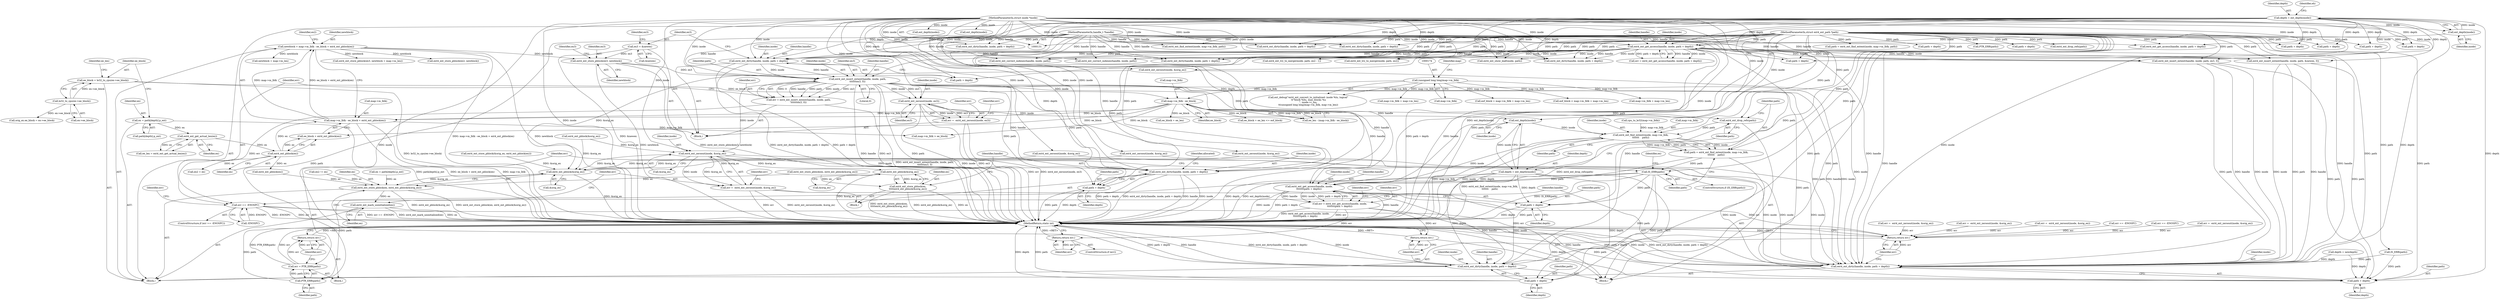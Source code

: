 digraph "1_linux_667eff35a1f56fa74ce98a0c7c29a40adc1ba4e3@pointer" {
"1000459" [label="(Call,ext4_ext_insert_extent(handle, inode, path,\n\t\t\t\t\t\t\tex3, 0))"];
"1000430" [label="(Call,ext4_ext_dirty(handle, inode, path + depth))"];
"1000296" [label="(Call,ext4_ext_get_access(handle, inode, path + depth))"];
"1000132" [label="(MethodParameterIn,handle_t *handle)"];
"1000221" [label="(Call,ext_depth(inode))"];
"1000133" [label="(MethodParameterIn,struct inode *inode)"];
"1000135" [label="(MethodParameterIn,struct ext4_ext_path *path)"];
"1000219" [label="(Call,depth = ext_depth(inode))"];
"1000448" [label="(Call,ext4_ext_store_pblock(ex3, newblock))"];
"1000436" [label="(Call,ex3 = &newex)"];
"1000256" [label="(Call,newblock = map->m_lblk - ee_block + ext4_ext_pblock(ex))"];
"1000258" [label="(Call,map->m_lblk - ee_block + ext4_ext_pblock(ex))"];
"1000251" [label="(Call,map->m_lblk - ee_block)"];
"1000173" [label="(Call,(unsigned long long)map->m_lblk)"];
"1000237" [label="(Call,ee_block = le32_to_cpu(ex->ee_block))"];
"1000239" [label="(Call,le32_to_cpu(ex->ee_block))"];
"1000264" [label="(Call,ext4_ext_pblock(ex))"];
"1000245" [label="(Call,ext4_ext_get_actual_len(ex))"];
"1000230" [label="(Call,ex = path[depth].p_ext)"];
"1000457" [label="(Call,err = ext4_ext_insert_extent(handle, inode, path,\n\t\t\t\t\t\t\tex3, 0))"];
"1000466" [label="(Call,err == -ENOSPC)"];
"1001004" [label="(Return,return err;)"];
"1000473" [label="(Call,ext4_ext_zeroout(inode, &orig_ex))"];
"1000471" [label="(Call,err =  ext4_ext_zeroout(inode, &orig_ex))"];
"1000496" [label="(Call,ext4_ext_pblock(&orig_ex))"];
"1000494" [label="(Call,ext4_ext_store_pblock(ex,\n\t\t\t\t\text4_ext_pblock(&orig_ex)))"];
"1000499" [label="(Call,ext4_ext_dirty(handle, inode, path + depth))"];
"1000993" [label="(Call,ext4_ext_pblock(&orig_ex))"];
"1000991" [label="(Call,ext4_ext_store_pblock(ex, ext4_ext_pblock(&orig_ex)))"];
"1000996" [label="(Call,ext4_ext_mark_uninitialized(ex))"];
"1000998" [label="(Call,ext4_ext_dirty(handle, inode, path + depth))"];
"1000502" [label="(Call,path + depth)"];
"1000513" [label="(Call,ext4_ext_zeroout(inode, ex3))"];
"1000511" [label="(Call,err =  ext4_ext_zeroout(inode, ex3))"];
"1000521" [label="(Call,ext_depth(inode))"];
"1000519" [label="(Call,depth = ext_depth(inode))"];
"1000552" [label="(Call,ext4_ext_get_access(handle, inode,\n\t\t\t\t\t\t\t\tpath + depth))"];
"1000550" [label="(Call,err = ext4_ext_get_access(handle, inode,\n\t\t\t\t\t\t\t\tpath + depth))"];
"1000560" [label="(Return,return err;)"];
"1000570" [label="(Return,return err;)"];
"1000564" [label="(Call,ext4_ext_dirty(handle, inode, path + depth))"];
"1000555" [label="(Call,path + depth)"];
"1000567" [label="(Call,path + depth)"];
"1000527" [label="(Call,ext4_ext_find_extent(inode, map->m_lblk,\n\t\t\t\t\t\t\t    path))"];
"1000525" [label="(Call,path = ext4_ext_find_extent(inode, map->m_lblk,\n\t\t\t\t\t\t\t    path))"];
"1000534" [label="(Call,IS_ERR(path))"];
"1000539" [label="(Call,PTR_ERR(path))"];
"1000537" [label="(Call,err = PTR_ERR(path))"];
"1000541" [label="(Return,return err;)"];
"1000523" [label="(Call,ext4_ext_drop_refs(path))"];
"1001001" [label="(Call,path + depth)"];
"1000611" [label="(Call,ext4_ext_insert_extent(handle, inode, path, ex3, 0))"];
"1000538" [label="(Identifier,err)"];
"1000656" [label="(Call,path + depth)"];
"1000473" [label="(Call,ext4_ext_zeroout(inode, &orig_ex))"];
"1000222" [label="(Identifier,inode)"];
"1000458" [label="(Identifier,err)"];
"1001002" [label="(Identifier,path)"];
"1000691" [label="(Call,path = ext4_ext_find_extent(inode, map->m_lblk, path))"];
"1000461" [label="(Identifier,inode)"];
"1000240" [label="(Call,ex->ee_block)"];
"1000996" [label="(Call,ext4_ext_mark_uninitialized(ex))"];
"1000544" [label="(Identifier,ex)"];
"1000266" [label="(Call,ex2 = ex)"];
"1000425" [label="(Call,ext4_ext_store_pblock(ex, ext4_ext_pblock(&orig_ex)))"];
"1000262" [label="(Call,ee_block + ext4_ext_pblock(ex))"];
"1000532" [label="(Identifier,path)"];
"1000693" [label="(Call,ext4_ext_find_extent(inode, map->m_lblk, path))"];
"1000219" [label="(Call,depth = ext_depth(inode))"];
"1000285" [label="(Call,ext4_ext_pblock(ex))"];
"1000519" [label="(Call,depth = ext_depth(inode))"];
"1000561" [label="(Identifier,err)"];
"1000535" [label="(Identifier,path)"];
"1001000" [label="(Identifier,inode)"];
"1000257" [label="(Identifier,newblock)"];
"1000231" [label="(Identifier,ex)"];
"1000520" [label="(Identifier,depth)"];
"1000506" [label="(Identifier,allocated)"];
"1000537" [label="(Call,err = PTR_ERR(path))"];
"1000432" [label="(Identifier,inode)"];
"1000133" [label="(MethodParameterIn,struct inode *inode)"];
"1000793" [label="(Call,path + depth)"];
"1000564" [label="(Call,ext4_ext_dirty(handle, inode, path + depth))"];
"1000529" [label="(Call,map->m_lblk)"];
"1000865" [label="(Call,ext4_ext_correct_indexes(handle, inode, path))"];
"1000513" [label="(Call,ext4_ext_zeroout(inode, ex3))"];
"1000569" [label="(Identifier,depth)"];
"1000539" [label="(Call,PTR_ERR(path))"];
"1000290" [label="(Call,ee_block + ee_len)"];
"1000560" [label="(Return,return err;)"];
"1000256" [label="(Call,newblock = map->m_lblk - ee_block + ext4_ext_pblock(ex))"];
"1000619" [label="(Call,err == -ENOSPC)"];
"1000407" [label="(Block,)"];
"1000592" [label="(Call,newblock + map->m_len)"];
"1000230" [label="(Call,ex = path[depth].p_ext)"];
"1000431" [label="(Identifier,handle)"];
"1000232" [label="(Call,path[depth].p_ext)"];
"1000471" [label="(Call,err =  ext4_ext_zeroout(inode, &orig_ex))"];
"1000565" [label="(Identifier,handle)"];
"1000514" [label="(Identifier,inode)"];
"1000521" [label="(Call,ext_depth(inode))"];
"1000132" [label="(MethodParameterIn,handle_t *handle)"];
"1000568" [label="(Identifier,path)"];
"1000764" [label="(Call,ext4_ext_zeroout(inode, &orig_ex))"];
"1000314" [label="(Call,err =  ext4_ext_zeroout(inode, &orig_ex))"];
"1000667" [label="(Call,ext_depth(inode))"];
"1000559" [label="(Identifier,err)"];
"1000905" [label="(Call,path + depth)"];
"1000762" [label="(Call,err =  ext4_ext_zeroout(inode, &orig_ex))"];
"1000500" [label="(Identifier,handle)"];
"1000258" [label="(Call,map->m_lblk - ee_block + ext4_ext_pblock(ex))"];
"1000448" [label="(Call,ext4_ext_store_pblock(ex3, newblock))"];
"1000457" [label="(Call,err = ext4_ext_insert_extent(handle, inode, path,\n\t\t\t\t\t\t\tex3, 0))"];
"1000282" [label="(Call,ext4_ext_store_pblock(&orig_ex, ext4_ext_pblock(ex)))"];
"1000269" [label="(Call,orig_ex.ee_block = ex->ee_block)"];
"1000534" [label="(Call,IS_ERR(path))"];
"1000239" [label="(Call,le32_to_cpu(ex->ee_block))"];
"1000590" [label="(Call,ext4_ext_store_pblock(ex3, newblock + map->m_len))"];
"1000715" [label="(Call,ex = path[depth].p_ext)"];
"1000526" [label="(Identifier,path)"];
"1000255" [label="(Identifier,ee_block)"];
"1000459" [label="(Call,ext4_ext_insert_extent(handle, inode, path,\n\t\t\t\t\t\t\tex3, 0))"];
"1000790" [label="(Call,ext4_ext_dirty(handle, inode, path + depth))"];
"1000566" [label="(Identifier,inode)"];
"1000450" [label="(Identifier,newblock)"];
"1000246" [label="(Identifier,ex)"];
"1000316" [label="(Call,ext4_ext_zeroout(inode, &orig_ex))"];
"1000289" [label="(Call,ee_block + ee_len <= eof_block)"];
"1000927" [label="(Call,err =  ext4_ext_zeroout(inode, &orig_ex))"];
"1000249" [label="(Call,ee_len - (map->m_lblk - ee_block))"];
"1000465" [label="(ControlStructure,if (err == -ENOSPC))"];
"1000555" [label="(Call,path + depth)"];
"1000135" [label="(MethodParameterIn,struct ext4_ext_path *path)"];
"1000294" [label="(Call,err = ext4_ext_get_access(handle, inode, path + depth))"];
"1000497" [label="(Call,&orig_ex)"];
"1000528" [label="(Identifier,inode)"];
"1000504" [label="(Identifier,depth)"];
"1000570" [label="(Return,return err;)"];
"1000267" [label="(Identifier,ex2)"];
"1000554" [label="(Identifier,inode)"];
"1000533" [label="(ControlStructure,if (IS_ERR(path)))"];
"1000342" [label="(Call,ext4_ext_dirty(handle, inode, path + depth))"];
"1000243" [label="(Call,ee_len = ext4_ext_get_actual_len(ex))"];
"1000453" [label="(Identifier,ex3)"];
"1000523" [label="(Call,ext4_ext_drop_refs(path))"];
"1000437" [label="(Identifier,ex3)"];
"1001003" [label="(Identifier,depth)"];
"1001001" [label="(Call,path + depth)"];
"1000832" [label="(Call,ext4_ext_store_pblock(ex2, newblock))"];
"1000463" [label="(Identifier,ex3)"];
"1000244" [label="(Identifier,ee_len)"];
"1000515" [label="(Identifier,ex3)"];
"1000430" [label="(Call,ext4_ext_dirty(handle, inode, path + depth))"];
"1000168" [label="(Call,ext_debug(\"ext4_ext_convert_to_initialized: inode %lu, logical\"\n \t\t\"block %llu, max_blocks %u\n\", inode->i_ino,\n\t\t(unsigned long long)map->m_lblk, map->m_len))"];
"1000238" [label="(Identifier,ee_block)"];
"1000854" [label="(Call,ext4_ext_try_to_merge(inode, path, ex2 - 1))"];
"1000472" [label="(Identifier,err)"];
"1000571" [label="(Identifier,err)"];
"1000444" [label="(Call,cpu_to_le32(map->m_lblk))"];
"1000991" [label="(Call,ext4_ext_store_pblock(ex, ext4_ext_pblock(&orig_ex)))"];
"1000912" [label="(Call,ext4_ext_insert_extent(handle, inode, path, &newex, 0))"];
"1000468" [label="(Call,-ENOSPC)"];
"1000499" [label="(Call,ext4_ext_dirty(handle, inode, path + depth))"];
"1000550" [label="(Call,err = ext4_ext_get_access(handle, inode,\n\t\t\t\t\t\t\t\tpath + depth))"];
"1000466" [label="(Call,err == -ENOSPC)"];
"1000627" [label="(Call,ext4_ext_zeroout(inode, &orig_ex))"];
"1000874" [label="(Call,ext_depth(inode))"];
"1000495" [label="(Identifier,ex)"];
"1000540" [label="(Identifier,path)"];
"1000449" [label="(Identifier,ex3)"];
"1000705" [label="(Call,PTR_ERR(path))"];
"1000552" [label="(Call,ext4_ext_get_access(handle, inode,\n\t\t\t\t\t\t\t\tpath + depth))"];
"1000958" [label="(Call,path + depth)"];
"1000251" [label="(Call,map->m_lblk - ee_block)"];
"1000298" [label="(Identifier,inode)"];
"1000470" [label="(Block,)"];
"1000478" [label="(Identifier,err)"];
"1000496" [label="(Call,ext4_ext_pblock(&orig_ex))"];
"1000993" [label="(Call,ext4_ext_pblock(&orig_ex))"];
"1000700" [label="(Call,IS_ERR(path))"];
"1000556" [label="(Identifier,path)"];
"1000522" [label="(Identifier,inode)"];
"1000299" [label="(Call,path + depth)"];
"1000511" [label="(Call,err =  ext4_ext_zeroout(inode, ex3))"];
"1000203" [label="(Call,map->m_lblk + map->m_len)"];
"1000210" [label="(Call,eof_block = map->m_lblk + map->m_len)"];
"1000264" [label="(Call,ext4_ext_pblock(ex))"];
"1001006" [label="(MethodReturn,static int)"];
"1000884" [label="(Call,ext4_ext_try_to_merge(inode, path, ex2))"];
"1000997" [label="(Identifier,ex)"];
"1000460" [label="(Identifier,handle)"];
"1000902" [label="(Call,ext4_ext_dirty(handle, inode, path + depth))"];
"1000541" [label="(Return,return err;)"];
"1000968" [label="(Call,ext4_ext_show_leaf(inode, path))"];
"1000525" [label="(Call,path = ext4_ext_find_extent(inode, map->m_lblk,\n\t\t\t\t\t\t\t    path))"];
"1000551" [label="(Identifier,err)"];
"1000201" [label="(Call,eof_block < map->m_lblk + map->m_len)"];
"1000296" [label="(Call,ext4_ext_get_access(handle, inode, path + depth))"];
"1000474" [label="(Identifier,inode)"];
"1000265" [label="(Identifier,ex)"];
"1000509" [label="(Identifier,err)"];
"1000220" [label="(Identifier,depth)"];
"1000475" [label="(Call,&orig_ex)"];
"1000433" [label="(Call,path + depth)"];
"1000245" [label="(Call,ext4_ext_get_actual_len(ex))"];
"1000464" [label="(Literal,0)"];
"1000518" [label="(Block,)"];
"1000442" [label="(Identifier,ex3)"];
"1000467" [label="(Identifier,err)"];
"1000842" [label="(Call,ex2 != ex)"];
"1000136" [label="(Block,)"];
"1000999" [label="(Identifier,handle)"];
"1000512" [label="(Identifier,err)"];
"1000438" [label="(Call,&newex)"];
"1000992" [label="(Identifier,ex)"];
"1000994" [label="(Call,&orig_ex)"];
"1000955" [label="(Call,ext4_ext_dirty(handle, inode, path + depth))"];
"1000501" [label="(Identifier,inode)"];
"1000252" [label="(Call,map->m_lblk)"];
"1000998" [label="(Call,ext4_ext_dirty(handle, inode, path + depth))"];
"1000212" [label="(Call,map->m_lblk + map->m_len)"];
"1000427" [label="(Call,ext4_ext_pblock(&orig_ex))"];
"1000345" [label="(Call,path + depth)"];
"1000524" [label="(Identifier,path)"];
"1000221" [label="(Call,ext_depth(inode))"];
"1000553" [label="(Identifier,handle)"];
"1001005" [label="(Identifier,err)"];
"1000503" [label="(Identifier,path)"];
"1000237" [label="(Call,ee_block = le32_to_cpu(ex->ee_block))"];
"1000732" [label="(Call,ext4_ext_get_access(handle, inode, path + depth))"];
"1000536" [label="(Block,)"];
"1000557" [label="(Identifier,depth)"];
"1000462" [label="(Identifier,path)"];
"1000686" [label="(Call,depth = newdepth)"];
"1000558" [label="(ControlStructure,if (err))"];
"1000929" [label="(Call,ext4_ext_zeroout(inode, &orig_ex))"];
"1000625" [label="(Call,err =  ext4_ext_zeroout(inode, &orig_ex))"];
"1000502" [label="(Call,path + depth)"];
"1000517" [label="(Identifier,err)"];
"1000351" [label="(Call,map->m_lblk > ee_block)"];
"1000259" [label="(Call,map->m_lblk)"];
"1000173" [label="(Call,(unsigned long long)map->m_lblk)"];
"1000735" [label="(Call,path + depth)"];
"1000689" [label="(Call,ext4_ext_drop_refs(path))"];
"1000527" [label="(Call,ext4_ext_find_extent(inode, map->m_lblk,\n\t\t\t\t\t\t\t    path))"];
"1001004" [label="(Return,return err;)"];
"1000224" [label="(Identifier,eh)"];
"1000893" [label="(Call,ext4_ext_correct_indexes(handle, inode, path))"];
"1000653" [label="(Call,ext4_ext_dirty(handle, inode, path + depth))"];
"1000436" [label="(Call,ex3 = &newex)"];
"1000297" [label="(Identifier,handle)"];
"1000179" [label="(Identifier,map)"];
"1000921" [label="(Call,err == -ENOSPC)"];
"1000494" [label="(Call,ext4_ext_store_pblock(ex,\n\t\t\t\t\text4_ext_pblock(&orig_ex)))"];
"1000175" [label="(Call,map->m_lblk)"];
"1000542" [label="(Identifier,err)"];
"1000567" [label="(Call,path + depth)"];
"1000459" -> "1000457"  [label="AST: "];
"1000459" -> "1000464"  [label="CFG: "];
"1000460" -> "1000459"  [label="AST: "];
"1000461" -> "1000459"  [label="AST: "];
"1000462" -> "1000459"  [label="AST: "];
"1000463" -> "1000459"  [label="AST: "];
"1000464" -> "1000459"  [label="AST: "];
"1000457" -> "1000459"  [label="CFG: "];
"1000459" -> "1001006"  [label="DDG: handle"];
"1000459" -> "1001006"  [label="DDG: ex3"];
"1000459" -> "1001006"  [label="DDG: path"];
"1000459" -> "1000457"  [label="DDG: 0"];
"1000459" -> "1000457"  [label="DDG: handle"];
"1000459" -> "1000457"  [label="DDG: path"];
"1000459" -> "1000457"  [label="DDG: inode"];
"1000459" -> "1000457"  [label="DDG: ex3"];
"1000430" -> "1000459"  [label="DDG: handle"];
"1000430" -> "1000459"  [label="DDG: inode"];
"1000132" -> "1000459"  [label="DDG: handle"];
"1000133" -> "1000459"  [label="DDG: inode"];
"1000135" -> "1000459"  [label="DDG: path"];
"1000448" -> "1000459"  [label="DDG: ex3"];
"1000459" -> "1000473"  [label="DDG: inode"];
"1000459" -> "1000499"  [label="DDG: handle"];
"1000459" -> "1000499"  [label="DDG: path"];
"1000459" -> "1000502"  [label="DDG: path"];
"1000459" -> "1000513"  [label="DDG: inode"];
"1000459" -> "1000513"  [label="DDG: ex3"];
"1000459" -> "1000523"  [label="DDG: path"];
"1000459" -> "1000552"  [label="DDG: handle"];
"1000459" -> "1000998"  [label="DDG: handle"];
"1000459" -> "1000998"  [label="DDG: inode"];
"1000459" -> "1000998"  [label="DDG: path"];
"1000459" -> "1001001"  [label="DDG: path"];
"1000430" -> "1000407"  [label="AST: "];
"1000430" -> "1000433"  [label="CFG: "];
"1000431" -> "1000430"  [label="AST: "];
"1000432" -> "1000430"  [label="AST: "];
"1000433" -> "1000430"  [label="AST: "];
"1000437" -> "1000430"  [label="CFG: "];
"1000430" -> "1001006"  [label="DDG: path + depth"];
"1000430" -> "1001006"  [label="DDG: ext4_ext_dirty(handle, inode, path + depth)"];
"1000296" -> "1000430"  [label="DDG: handle"];
"1000296" -> "1000430"  [label="DDG: inode"];
"1000132" -> "1000430"  [label="DDG: handle"];
"1000133" -> "1000430"  [label="DDG: inode"];
"1000135" -> "1000430"  [label="DDG: path"];
"1000219" -> "1000430"  [label="DDG: depth"];
"1000296" -> "1000294"  [label="AST: "];
"1000296" -> "1000299"  [label="CFG: "];
"1000297" -> "1000296"  [label="AST: "];
"1000298" -> "1000296"  [label="AST: "];
"1000299" -> "1000296"  [label="AST: "];
"1000294" -> "1000296"  [label="CFG: "];
"1000296" -> "1001006"  [label="DDG: path + depth"];
"1000296" -> "1001006"  [label="DDG: handle"];
"1000296" -> "1000294"  [label="DDG: handle"];
"1000296" -> "1000294"  [label="DDG: inode"];
"1000296" -> "1000294"  [label="DDG: path + depth"];
"1000132" -> "1000296"  [label="DDG: handle"];
"1000221" -> "1000296"  [label="DDG: inode"];
"1000133" -> "1000296"  [label="DDG: inode"];
"1000135" -> "1000296"  [label="DDG: path"];
"1000219" -> "1000296"  [label="DDG: depth"];
"1000296" -> "1000316"  [label="DDG: inode"];
"1000296" -> "1000342"  [label="DDG: handle"];
"1000296" -> "1000611"  [label="DDG: handle"];
"1000296" -> "1000611"  [label="DDG: inode"];
"1000296" -> "1000854"  [label="DDG: inode"];
"1000296" -> "1000865"  [label="DDG: handle"];
"1000296" -> "1000884"  [label="DDG: inode"];
"1000296" -> "1000893"  [label="DDG: handle"];
"1000296" -> "1000902"  [label="DDG: handle"];
"1000296" -> "1000902"  [label="DDG: inode"];
"1000296" -> "1000912"  [label="DDG: handle"];
"1000296" -> "1000912"  [label="DDG: inode"];
"1000296" -> "1000968"  [label="DDG: inode"];
"1000296" -> "1000998"  [label="DDG: handle"];
"1000132" -> "1000131"  [label="AST: "];
"1000132" -> "1001006"  [label="DDG: handle"];
"1000132" -> "1000342"  [label="DDG: handle"];
"1000132" -> "1000499"  [label="DDG: handle"];
"1000132" -> "1000552"  [label="DDG: handle"];
"1000132" -> "1000564"  [label="DDG: handle"];
"1000132" -> "1000611"  [label="DDG: handle"];
"1000132" -> "1000653"  [label="DDG: handle"];
"1000132" -> "1000732"  [label="DDG: handle"];
"1000132" -> "1000790"  [label="DDG: handle"];
"1000132" -> "1000865"  [label="DDG: handle"];
"1000132" -> "1000893"  [label="DDG: handle"];
"1000132" -> "1000902"  [label="DDG: handle"];
"1000132" -> "1000912"  [label="DDG: handle"];
"1000132" -> "1000955"  [label="DDG: handle"];
"1000132" -> "1000998"  [label="DDG: handle"];
"1000221" -> "1000219"  [label="AST: "];
"1000221" -> "1000222"  [label="CFG: "];
"1000222" -> "1000221"  [label="AST: "];
"1000219" -> "1000221"  [label="CFG: "];
"1000221" -> "1000219"  [label="DDG: inode"];
"1000133" -> "1000221"  [label="DDG: inode"];
"1000133" -> "1000131"  [label="AST: "];
"1000133" -> "1001006"  [label="DDG: inode"];
"1000133" -> "1000316"  [label="DDG: inode"];
"1000133" -> "1000342"  [label="DDG: inode"];
"1000133" -> "1000473"  [label="DDG: inode"];
"1000133" -> "1000499"  [label="DDG: inode"];
"1000133" -> "1000513"  [label="DDG: inode"];
"1000133" -> "1000521"  [label="DDG: inode"];
"1000133" -> "1000527"  [label="DDG: inode"];
"1000133" -> "1000552"  [label="DDG: inode"];
"1000133" -> "1000564"  [label="DDG: inode"];
"1000133" -> "1000611"  [label="DDG: inode"];
"1000133" -> "1000627"  [label="DDG: inode"];
"1000133" -> "1000653"  [label="DDG: inode"];
"1000133" -> "1000667"  [label="DDG: inode"];
"1000133" -> "1000693"  [label="DDG: inode"];
"1000133" -> "1000732"  [label="DDG: inode"];
"1000133" -> "1000764"  [label="DDG: inode"];
"1000133" -> "1000790"  [label="DDG: inode"];
"1000133" -> "1000854"  [label="DDG: inode"];
"1000133" -> "1000865"  [label="DDG: inode"];
"1000133" -> "1000874"  [label="DDG: inode"];
"1000133" -> "1000884"  [label="DDG: inode"];
"1000133" -> "1000893"  [label="DDG: inode"];
"1000133" -> "1000902"  [label="DDG: inode"];
"1000133" -> "1000912"  [label="DDG: inode"];
"1000133" -> "1000929"  [label="DDG: inode"];
"1000133" -> "1000955"  [label="DDG: inode"];
"1000133" -> "1000968"  [label="DDG: inode"];
"1000133" -> "1000998"  [label="DDG: inode"];
"1000135" -> "1000131"  [label="AST: "];
"1000135" -> "1001006"  [label="DDG: path"];
"1000135" -> "1000299"  [label="DDG: path"];
"1000135" -> "1000342"  [label="DDG: path"];
"1000135" -> "1000345"  [label="DDG: path"];
"1000135" -> "1000433"  [label="DDG: path"];
"1000135" -> "1000499"  [label="DDG: path"];
"1000135" -> "1000502"  [label="DDG: path"];
"1000135" -> "1000523"  [label="DDG: path"];
"1000135" -> "1000525"  [label="DDG: path"];
"1000135" -> "1000527"  [label="DDG: path"];
"1000135" -> "1000534"  [label="DDG: path"];
"1000135" -> "1000539"  [label="DDG: path"];
"1000135" -> "1000552"  [label="DDG: path"];
"1000135" -> "1000555"  [label="DDG: path"];
"1000135" -> "1000564"  [label="DDG: path"];
"1000135" -> "1000567"  [label="DDG: path"];
"1000135" -> "1000611"  [label="DDG: path"];
"1000135" -> "1000653"  [label="DDG: path"];
"1000135" -> "1000656"  [label="DDG: path"];
"1000135" -> "1000689"  [label="DDG: path"];
"1000135" -> "1000691"  [label="DDG: path"];
"1000135" -> "1000693"  [label="DDG: path"];
"1000135" -> "1000700"  [label="DDG: path"];
"1000135" -> "1000705"  [label="DDG: path"];
"1000135" -> "1000732"  [label="DDG: path"];
"1000135" -> "1000735"  [label="DDG: path"];
"1000135" -> "1000790"  [label="DDG: path"];
"1000135" -> "1000793"  [label="DDG: path"];
"1000135" -> "1000854"  [label="DDG: path"];
"1000135" -> "1000865"  [label="DDG: path"];
"1000135" -> "1000884"  [label="DDG: path"];
"1000135" -> "1000893"  [label="DDG: path"];
"1000135" -> "1000902"  [label="DDG: path"];
"1000135" -> "1000905"  [label="DDG: path"];
"1000135" -> "1000912"  [label="DDG: path"];
"1000135" -> "1000955"  [label="DDG: path"];
"1000135" -> "1000958"  [label="DDG: path"];
"1000135" -> "1000968"  [label="DDG: path"];
"1000135" -> "1000998"  [label="DDG: path"];
"1000135" -> "1001001"  [label="DDG: path"];
"1000219" -> "1000136"  [label="AST: "];
"1000220" -> "1000219"  [label="AST: "];
"1000224" -> "1000219"  [label="CFG: "];
"1000219" -> "1001006"  [label="DDG: ext_depth(inode)"];
"1000219" -> "1000299"  [label="DDG: depth"];
"1000219" -> "1000342"  [label="DDG: depth"];
"1000219" -> "1000345"  [label="DDG: depth"];
"1000219" -> "1000433"  [label="DDG: depth"];
"1000219" -> "1000499"  [label="DDG: depth"];
"1000219" -> "1000502"  [label="DDG: depth"];
"1000219" -> "1000653"  [label="DDG: depth"];
"1000219" -> "1000656"  [label="DDG: depth"];
"1000219" -> "1000902"  [label="DDG: depth"];
"1000219" -> "1000905"  [label="DDG: depth"];
"1000219" -> "1000955"  [label="DDG: depth"];
"1000219" -> "1000958"  [label="DDG: depth"];
"1000219" -> "1000998"  [label="DDG: depth"];
"1000219" -> "1001001"  [label="DDG: depth"];
"1000448" -> "1000407"  [label="AST: "];
"1000448" -> "1000450"  [label="CFG: "];
"1000449" -> "1000448"  [label="AST: "];
"1000450" -> "1000448"  [label="AST: "];
"1000453" -> "1000448"  [label="CFG: "];
"1000448" -> "1001006"  [label="DDG: newblock"];
"1000448" -> "1001006"  [label="DDG: ext4_ext_store_pblock(ex3, newblock)"];
"1000436" -> "1000448"  [label="DDG: ex3"];
"1000256" -> "1000448"  [label="DDG: newblock"];
"1000436" -> "1000407"  [label="AST: "];
"1000436" -> "1000438"  [label="CFG: "];
"1000437" -> "1000436"  [label="AST: "];
"1000438" -> "1000436"  [label="AST: "];
"1000442" -> "1000436"  [label="CFG: "];
"1000436" -> "1001006"  [label="DDG: &newex"];
"1000256" -> "1000136"  [label="AST: "];
"1000256" -> "1000258"  [label="CFG: "];
"1000257" -> "1000256"  [label="AST: "];
"1000258" -> "1000256"  [label="AST: "];
"1000267" -> "1000256"  [label="CFG: "];
"1000256" -> "1001006"  [label="DDG: map->m_lblk - ee_block + ext4_ext_pblock(ex)"];
"1000256" -> "1001006"  [label="DDG: newblock"];
"1000258" -> "1000256"  [label="DDG: map->m_lblk"];
"1000258" -> "1000256"  [label="DDG: ee_block + ext4_ext_pblock(ex)"];
"1000256" -> "1000590"  [label="DDG: newblock"];
"1000256" -> "1000592"  [label="DDG: newblock"];
"1000256" -> "1000832"  [label="DDG: newblock"];
"1000258" -> "1000262"  [label="CFG: "];
"1000259" -> "1000258"  [label="AST: "];
"1000262" -> "1000258"  [label="AST: "];
"1000258" -> "1001006"  [label="DDG: map->m_lblk"];
"1000258" -> "1001006"  [label="DDG: ee_block + ext4_ext_pblock(ex)"];
"1000251" -> "1000258"  [label="DDG: map->m_lblk"];
"1000251" -> "1000258"  [label="DDG: ee_block"];
"1000264" -> "1000258"  [label="DDG: ex"];
"1000258" -> "1000351"  [label="DDG: map->m_lblk"];
"1000251" -> "1000249"  [label="AST: "];
"1000251" -> "1000255"  [label="CFG: "];
"1000252" -> "1000251"  [label="AST: "];
"1000255" -> "1000251"  [label="AST: "];
"1000249" -> "1000251"  [label="CFG: "];
"1000251" -> "1000249"  [label="DDG: map->m_lblk"];
"1000251" -> "1000249"  [label="DDG: ee_block"];
"1000173" -> "1000251"  [label="DDG: map->m_lblk"];
"1000237" -> "1000251"  [label="DDG: ee_block"];
"1000251" -> "1000262"  [label="DDG: ee_block"];
"1000251" -> "1000289"  [label="DDG: ee_block"];
"1000251" -> "1000290"  [label="DDG: ee_block"];
"1000251" -> "1000351"  [label="DDG: ee_block"];
"1000173" -> "1000168"  [label="AST: "];
"1000173" -> "1000175"  [label="CFG: "];
"1000174" -> "1000173"  [label="AST: "];
"1000175" -> "1000173"  [label="AST: "];
"1000179" -> "1000173"  [label="CFG: "];
"1000173" -> "1000168"  [label="DDG: map->m_lblk"];
"1000173" -> "1000201"  [label="DDG: map->m_lblk"];
"1000173" -> "1000203"  [label="DDG: map->m_lblk"];
"1000173" -> "1000210"  [label="DDG: map->m_lblk"];
"1000173" -> "1000212"  [label="DDG: map->m_lblk"];
"1000237" -> "1000136"  [label="AST: "];
"1000237" -> "1000239"  [label="CFG: "];
"1000238" -> "1000237"  [label="AST: "];
"1000239" -> "1000237"  [label="AST: "];
"1000244" -> "1000237"  [label="CFG: "];
"1000237" -> "1001006"  [label="DDG: le32_to_cpu(ex->ee_block)"];
"1000239" -> "1000237"  [label="DDG: ex->ee_block"];
"1000239" -> "1000240"  [label="CFG: "];
"1000240" -> "1000239"  [label="AST: "];
"1000239" -> "1000269"  [label="DDG: ex->ee_block"];
"1000264" -> "1000262"  [label="AST: "];
"1000264" -> "1000265"  [label="CFG: "];
"1000265" -> "1000264"  [label="AST: "];
"1000262" -> "1000264"  [label="CFG: "];
"1000264" -> "1000262"  [label="DDG: ex"];
"1000245" -> "1000264"  [label="DDG: ex"];
"1000264" -> "1000266"  [label="DDG: ex"];
"1000264" -> "1000285"  [label="DDG: ex"];
"1000245" -> "1000243"  [label="AST: "];
"1000245" -> "1000246"  [label="CFG: "];
"1000246" -> "1000245"  [label="AST: "];
"1000243" -> "1000245"  [label="CFG: "];
"1000245" -> "1000243"  [label="DDG: ex"];
"1000230" -> "1000245"  [label="DDG: ex"];
"1000230" -> "1000136"  [label="AST: "];
"1000230" -> "1000232"  [label="CFG: "];
"1000231" -> "1000230"  [label="AST: "];
"1000232" -> "1000230"  [label="AST: "];
"1000238" -> "1000230"  [label="CFG: "];
"1000230" -> "1001006"  [label="DDG: path[depth].p_ext"];
"1000457" -> "1000407"  [label="AST: "];
"1000458" -> "1000457"  [label="AST: "];
"1000467" -> "1000457"  [label="CFG: "];
"1000457" -> "1001006"  [label="DDG: ext4_ext_insert_extent(handle, inode, path,\n\t\t\t\t\t\t\tex3, 0)"];
"1000457" -> "1000466"  [label="DDG: err"];
"1000466" -> "1000465"  [label="AST: "];
"1000466" -> "1000468"  [label="CFG: "];
"1000467" -> "1000466"  [label="AST: "];
"1000468" -> "1000466"  [label="AST: "];
"1000472" -> "1000466"  [label="CFG: "];
"1000509" -> "1000466"  [label="CFG: "];
"1000466" -> "1001006"  [label="DDG: -ENOSPC"];
"1000466" -> "1001006"  [label="DDG: err"];
"1000466" -> "1001006"  [label="DDG: err == -ENOSPC"];
"1000468" -> "1000466"  [label="DDG: ENOSPC"];
"1000466" -> "1001004"  [label="DDG: err"];
"1001004" -> "1000136"  [label="AST: "];
"1001004" -> "1001005"  [label="CFG: "];
"1001005" -> "1001004"  [label="AST: "];
"1001006" -> "1001004"  [label="CFG: "];
"1001004" -> "1001006"  [label="DDG: <RET>"];
"1001005" -> "1001004"  [label="DDG: err"];
"1000314" -> "1001004"  [label="DDG: err"];
"1000625" -> "1001004"  [label="DDG: err"];
"1000471" -> "1001004"  [label="DDG: err"];
"1000762" -> "1001004"  [label="DDG: err"];
"1000927" -> "1001004"  [label="DDG: err"];
"1000921" -> "1001004"  [label="DDG: err"];
"1000619" -> "1001004"  [label="DDG: err"];
"1000473" -> "1000471"  [label="AST: "];
"1000473" -> "1000475"  [label="CFG: "];
"1000474" -> "1000473"  [label="AST: "];
"1000475" -> "1000473"  [label="AST: "];
"1000471" -> "1000473"  [label="CFG: "];
"1000473" -> "1000471"  [label="DDG: inode"];
"1000473" -> "1000471"  [label="DDG: &orig_ex"];
"1000427" -> "1000473"  [label="DDG: &orig_ex"];
"1000473" -> "1000496"  [label="DDG: &orig_ex"];
"1000473" -> "1000499"  [label="DDG: inode"];
"1000473" -> "1000993"  [label="DDG: &orig_ex"];
"1000473" -> "1000998"  [label="DDG: inode"];
"1000471" -> "1000470"  [label="AST: "];
"1000472" -> "1000471"  [label="AST: "];
"1000478" -> "1000471"  [label="CFG: "];
"1000471" -> "1001006"  [label="DDG: err"];
"1000471" -> "1001006"  [label="DDG: ext4_ext_zeroout(inode, &orig_ex)"];
"1000496" -> "1000494"  [label="AST: "];
"1000496" -> "1000497"  [label="CFG: "];
"1000497" -> "1000496"  [label="AST: "];
"1000494" -> "1000496"  [label="CFG: "];
"1000496" -> "1001006"  [label="DDG: &orig_ex"];
"1000496" -> "1000494"  [label="DDG: &orig_ex"];
"1000494" -> "1000470"  [label="AST: "];
"1000495" -> "1000494"  [label="AST: "];
"1000500" -> "1000494"  [label="CFG: "];
"1000494" -> "1001006"  [label="DDG: ext4_ext_store_pblock(ex,\n\t\t\t\t\text4_ext_pblock(&orig_ex))"];
"1000494" -> "1001006"  [label="DDG: ext4_ext_pblock(&orig_ex)"];
"1000494" -> "1001006"  [label="DDG: ex"];
"1000425" -> "1000494"  [label="DDG: ex"];
"1000499" -> "1000470"  [label="AST: "];
"1000499" -> "1000502"  [label="CFG: "];
"1000500" -> "1000499"  [label="AST: "];
"1000501" -> "1000499"  [label="AST: "];
"1000502" -> "1000499"  [label="AST: "];
"1000506" -> "1000499"  [label="CFG: "];
"1000499" -> "1001006"  [label="DDG: path + depth"];
"1000499" -> "1001006"  [label="DDG: ext4_ext_dirty(handle, inode, path + depth)"];
"1000499" -> "1001006"  [label="DDG: handle"];
"1000499" -> "1001006"  [label="DDG: inode"];
"1000993" -> "1000991"  [label="AST: "];
"1000993" -> "1000994"  [label="CFG: "];
"1000994" -> "1000993"  [label="AST: "];
"1000991" -> "1000993"  [label="CFG: "];
"1000993" -> "1001006"  [label="DDG: &orig_ex"];
"1000993" -> "1000991"  [label="DDG: &orig_ex"];
"1000427" -> "1000993"  [label="DDG: &orig_ex"];
"1000627" -> "1000993"  [label="DDG: &orig_ex"];
"1000316" -> "1000993"  [label="DDG: &orig_ex"];
"1000764" -> "1000993"  [label="DDG: &orig_ex"];
"1000282" -> "1000993"  [label="DDG: &orig_ex"];
"1000929" -> "1000993"  [label="DDG: &orig_ex"];
"1000991" -> "1000136"  [label="AST: "];
"1000992" -> "1000991"  [label="AST: "];
"1000997" -> "1000991"  [label="CFG: "];
"1000991" -> "1001006"  [label="DDG: ext4_ext_pblock(&orig_ex)"];
"1000991" -> "1001006"  [label="DDG: ext4_ext_store_pblock(ex, ext4_ext_pblock(&orig_ex))"];
"1000285" -> "1000991"  [label="DDG: ex"];
"1000715" -> "1000991"  [label="DDG: ex"];
"1000842" -> "1000991"  [label="DDG: ex"];
"1000425" -> "1000991"  [label="DDG: ex"];
"1000991" -> "1000996"  [label="DDG: ex"];
"1000996" -> "1000136"  [label="AST: "];
"1000996" -> "1000997"  [label="CFG: "];
"1000997" -> "1000996"  [label="AST: "];
"1000999" -> "1000996"  [label="CFG: "];
"1000996" -> "1001006"  [label="DDG: ext4_ext_mark_uninitialized(ex)"];
"1000996" -> "1001006"  [label="DDG: ex"];
"1000998" -> "1000136"  [label="AST: "];
"1000998" -> "1001001"  [label="CFG: "];
"1000999" -> "1000998"  [label="AST: "];
"1001000" -> "1000998"  [label="AST: "];
"1001001" -> "1000998"  [label="AST: "];
"1001005" -> "1000998"  [label="CFG: "];
"1000998" -> "1001006"  [label="DDG: ext4_ext_dirty(handle, inode, path + depth)"];
"1000998" -> "1001006"  [label="DDG: handle"];
"1000998" -> "1001006"  [label="DDG: path + depth"];
"1000998" -> "1001006"  [label="DDG: inode"];
"1000611" -> "1000998"  [label="DDG: handle"];
"1000611" -> "1000998"  [label="DDG: inode"];
"1000611" -> "1000998"  [label="DDG: path"];
"1000732" -> "1000998"  [label="DDG: handle"];
"1000912" -> "1000998"  [label="DDG: handle"];
"1000912" -> "1000998"  [label="DDG: inode"];
"1000912" -> "1000998"  [label="DDG: path"];
"1000627" -> "1000998"  [label="DDG: inode"];
"1000929" -> "1000998"  [label="DDG: inode"];
"1000764" -> "1000998"  [label="DDG: inode"];
"1000316" -> "1000998"  [label="DDG: inode"];
"1000700" -> "1000998"  [label="DDG: path"];
"1000686" -> "1000998"  [label="DDG: depth"];
"1000502" -> "1000504"  [label="CFG: "];
"1000503" -> "1000502"  [label="AST: "];
"1000504" -> "1000502"  [label="AST: "];
"1000502" -> "1001006"  [label="DDG: path"];
"1000502" -> "1001006"  [label="DDG: depth"];
"1000513" -> "1000511"  [label="AST: "];
"1000513" -> "1000515"  [label="CFG: "];
"1000514" -> "1000513"  [label="AST: "];
"1000515" -> "1000513"  [label="AST: "];
"1000511" -> "1000513"  [label="CFG: "];
"1000513" -> "1001006"  [label="DDG: inode"];
"1000513" -> "1001006"  [label="DDG: ex3"];
"1000513" -> "1000511"  [label="DDG: inode"];
"1000513" -> "1000511"  [label="DDG: ex3"];
"1000513" -> "1000521"  [label="DDG: inode"];
"1000511" -> "1000407"  [label="AST: "];
"1000512" -> "1000511"  [label="AST: "];
"1000517" -> "1000511"  [label="CFG: "];
"1000511" -> "1001006"  [label="DDG: ext4_ext_zeroout(inode, ex3)"];
"1000511" -> "1001006"  [label="DDG: err"];
"1000521" -> "1000519"  [label="AST: "];
"1000521" -> "1000522"  [label="CFG: "];
"1000522" -> "1000521"  [label="AST: "];
"1000519" -> "1000521"  [label="CFG: "];
"1000521" -> "1000519"  [label="DDG: inode"];
"1000521" -> "1000527"  [label="DDG: inode"];
"1000519" -> "1000518"  [label="AST: "];
"1000520" -> "1000519"  [label="AST: "];
"1000524" -> "1000519"  [label="CFG: "];
"1000519" -> "1001006"  [label="DDG: depth"];
"1000519" -> "1001006"  [label="DDG: ext_depth(inode)"];
"1000519" -> "1000552"  [label="DDG: depth"];
"1000519" -> "1000555"  [label="DDG: depth"];
"1000519" -> "1000564"  [label="DDG: depth"];
"1000519" -> "1000567"  [label="DDG: depth"];
"1000552" -> "1000550"  [label="AST: "];
"1000552" -> "1000555"  [label="CFG: "];
"1000553" -> "1000552"  [label="AST: "];
"1000554" -> "1000552"  [label="AST: "];
"1000555" -> "1000552"  [label="AST: "];
"1000550" -> "1000552"  [label="CFG: "];
"1000552" -> "1001006"  [label="DDG: handle"];
"1000552" -> "1001006"  [label="DDG: inode"];
"1000552" -> "1001006"  [label="DDG: path + depth"];
"1000552" -> "1000550"  [label="DDG: handle"];
"1000552" -> "1000550"  [label="DDG: inode"];
"1000552" -> "1000550"  [label="DDG: path + depth"];
"1000527" -> "1000552"  [label="DDG: inode"];
"1000534" -> "1000552"  [label="DDG: path"];
"1000552" -> "1000564"  [label="DDG: handle"];
"1000552" -> "1000564"  [label="DDG: inode"];
"1000550" -> "1000518"  [label="AST: "];
"1000551" -> "1000550"  [label="AST: "];
"1000559" -> "1000550"  [label="CFG: "];
"1000550" -> "1001006"  [label="DDG: err"];
"1000550" -> "1001006"  [label="DDG: ext4_ext_get_access(handle, inode,\n\t\t\t\t\t\t\t\tpath + depth)"];
"1000550" -> "1000560"  [label="DDG: err"];
"1000550" -> "1000570"  [label="DDG: err"];
"1000560" -> "1000558"  [label="AST: "];
"1000560" -> "1000561"  [label="CFG: "];
"1000561" -> "1000560"  [label="AST: "];
"1001006" -> "1000560"  [label="CFG: "];
"1000560" -> "1001006"  [label="DDG: <RET>"];
"1000561" -> "1000560"  [label="DDG: err"];
"1000570" -> "1000518"  [label="AST: "];
"1000570" -> "1000571"  [label="CFG: "];
"1000571" -> "1000570"  [label="AST: "];
"1001006" -> "1000570"  [label="CFG: "];
"1000570" -> "1001006"  [label="DDG: <RET>"];
"1000571" -> "1000570"  [label="DDG: err"];
"1000564" -> "1000518"  [label="AST: "];
"1000564" -> "1000567"  [label="CFG: "];
"1000565" -> "1000564"  [label="AST: "];
"1000566" -> "1000564"  [label="AST: "];
"1000567" -> "1000564"  [label="AST: "];
"1000571" -> "1000564"  [label="CFG: "];
"1000564" -> "1001006"  [label="DDG: inode"];
"1000564" -> "1001006"  [label="DDG: path + depth"];
"1000564" -> "1001006"  [label="DDG: handle"];
"1000564" -> "1001006"  [label="DDG: ext4_ext_dirty(handle, inode, path + depth)"];
"1000534" -> "1000564"  [label="DDG: path"];
"1000555" -> "1000557"  [label="CFG: "];
"1000556" -> "1000555"  [label="AST: "];
"1000557" -> "1000555"  [label="AST: "];
"1000555" -> "1001006"  [label="DDG: depth"];
"1000555" -> "1001006"  [label="DDG: path"];
"1000534" -> "1000555"  [label="DDG: path"];
"1000567" -> "1000569"  [label="CFG: "];
"1000568" -> "1000567"  [label="AST: "];
"1000569" -> "1000567"  [label="AST: "];
"1000567" -> "1001006"  [label="DDG: depth"];
"1000567" -> "1001006"  [label="DDG: path"];
"1000534" -> "1000567"  [label="DDG: path"];
"1000527" -> "1000525"  [label="AST: "];
"1000527" -> "1000532"  [label="CFG: "];
"1000528" -> "1000527"  [label="AST: "];
"1000529" -> "1000527"  [label="AST: "];
"1000532" -> "1000527"  [label="AST: "];
"1000525" -> "1000527"  [label="CFG: "];
"1000527" -> "1001006"  [label="DDG: inode"];
"1000527" -> "1001006"  [label="DDG: map->m_lblk"];
"1000527" -> "1000525"  [label="DDG: inode"];
"1000527" -> "1000525"  [label="DDG: map->m_lblk"];
"1000527" -> "1000525"  [label="DDG: path"];
"1000444" -> "1000527"  [label="DDG: map->m_lblk"];
"1000523" -> "1000527"  [label="DDG: path"];
"1000525" -> "1000518"  [label="AST: "];
"1000526" -> "1000525"  [label="AST: "];
"1000535" -> "1000525"  [label="CFG: "];
"1000525" -> "1001006"  [label="DDG: ext4_ext_find_extent(inode, map->m_lblk,\n\t\t\t\t\t\t\t    path)"];
"1000525" -> "1000534"  [label="DDG: path"];
"1000534" -> "1000533"  [label="AST: "];
"1000534" -> "1000535"  [label="CFG: "];
"1000535" -> "1000534"  [label="AST: "];
"1000538" -> "1000534"  [label="CFG: "];
"1000544" -> "1000534"  [label="CFG: "];
"1000534" -> "1001006"  [label="DDG: IS_ERR(path)"];
"1000534" -> "1000539"  [label="DDG: path"];
"1000539" -> "1000537"  [label="AST: "];
"1000539" -> "1000540"  [label="CFG: "];
"1000540" -> "1000539"  [label="AST: "];
"1000537" -> "1000539"  [label="CFG: "];
"1000539" -> "1001006"  [label="DDG: path"];
"1000539" -> "1000537"  [label="DDG: path"];
"1000537" -> "1000536"  [label="AST: "];
"1000538" -> "1000537"  [label="AST: "];
"1000542" -> "1000537"  [label="CFG: "];
"1000537" -> "1001006"  [label="DDG: PTR_ERR(path)"];
"1000537" -> "1001006"  [label="DDG: err"];
"1000537" -> "1000541"  [label="DDG: err"];
"1000541" -> "1000536"  [label="AST: "];
"1000541" -> "1000542"  [label="CFG: "];
"1000542" -> "1000541"  [label="AST: "];
"1001006" -> "1000541"  [label="CFG: "];
"1000541" -> "1001006"  [label="DDG: <RET>"];
"1000542" -> "1000541"  [label="DDG: err"];
"1000523" -> "1000518"  [label="AST: "];
"1000523" -> "1000524"  [label="CFG: "];
"1000524" -> "1000523"  [label="AST: "];
"1000526" -> "1000523"  [label="CFG: "];
"1000523" -> "1001006"  [label="DDG: ext4_ext_drop_refs(path)"];
"1001001" -> "1001003"  [label="CFG: "];
"1001002" -> "1001001"  [label="AST: "];
"1001003" -> "1001001"  [label="AST: "];
"1001001" -> "1001006"  [label="DDG: depth"];
"1001001" -> "1001006"  [label="DDG: path"];
"1000611" -> "1001001"  [label="DDG: path"];
"1000912" -> "1001001"  [label="DDG: path"];
"1000700" -> "1001001"  [label="DDG: path"];
"1000686" -> "1001001"  [label="DDG: depth"];
}
